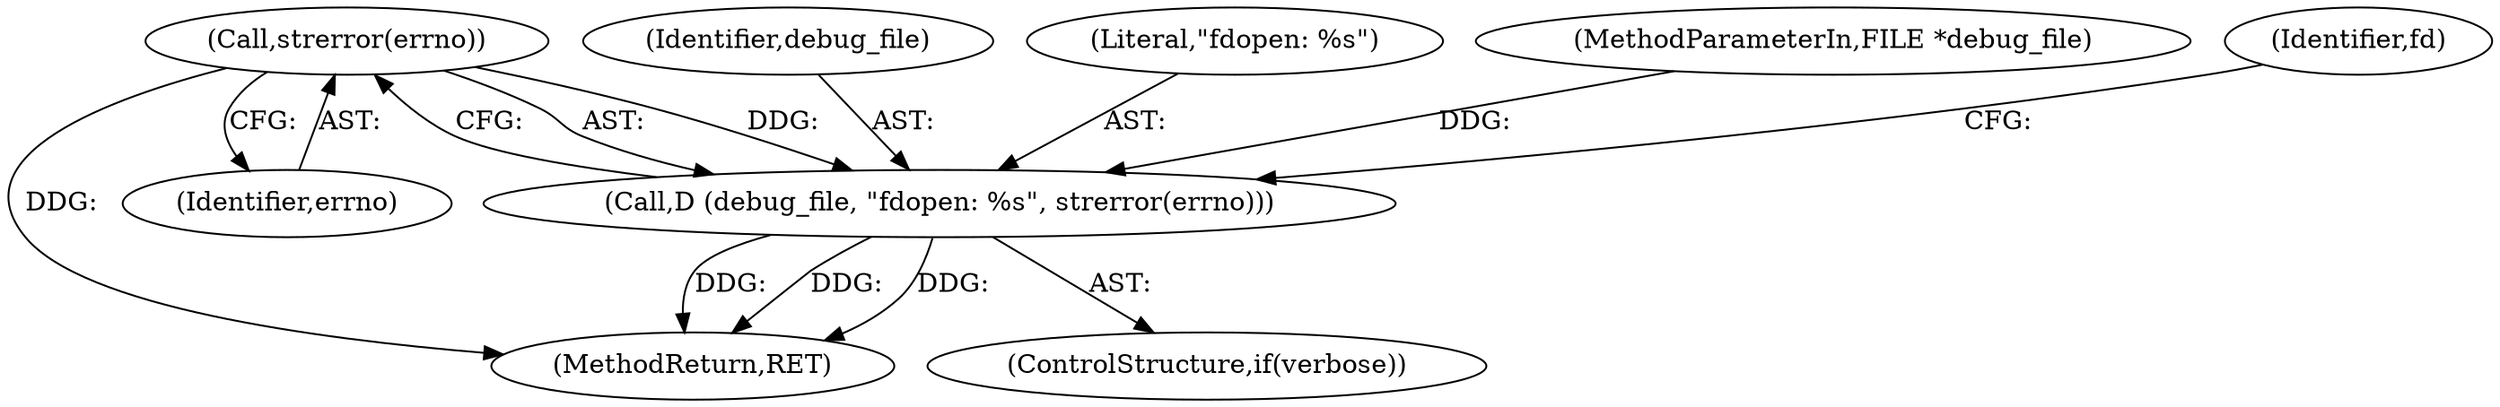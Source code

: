 digraph "0_yubico-pam_0f6ceabab0a8849b47f67d727aa526c2656089ba@API" {
"1000192" [label="(Call,strerror(errno))"];
"1000189" [label="(Call,D (debug_file, \"fdopen: %s\", strerror(errno)))"];
"1000190" [label="(Identifier,debug_file)"];
"1000189" [label="(Call,D (debug_file, \"fdopen: %s\", strerror(errno)))"];
"1000193" [label="(Identifier,errno)"];
"1000191" [label="(Literal,\"fdopen: %s\")"];
"1000107" [label="(MethodParameterIn,FILE *debug_file)"];
"1000195" [label="(Identifier,fd)"];
"1000317" [label="(MethodReturn,RET)"];
"1000187" [label="(ControlStructure,if(verbose))"];
"1000192" [label="(Call,strerror(errno))"];
"1000192" -> "1000189"  [label="AST: "];
"1000192" -> "1000193"  [label="CFG: "];
"1000193" -> "1000192"  [label="AST: "];
"1000189" -> "1000192"  [label="CFG: "];
"1000192" -> "1000317"  [label="DDG: "];
"1000192" -> "1000189"  [label="DDG: "];
"1000189" -> "1000187"  [label="AST: "];
"1000190" -> "1000189"  [label="AST: "];
"1000191" -> "1000189"  [label="AST: "];
"1000195" -> "1000189"  [label="CFG: "];
"1000189" -> "1000317"  [label="DDG: "];
"1000189" -> "1000317"  [label="DDG: "];
"1000189" -> "1000317"  [label="DDG: "];
"1000107" -> "1000189"  [label="DDG: "];
}
